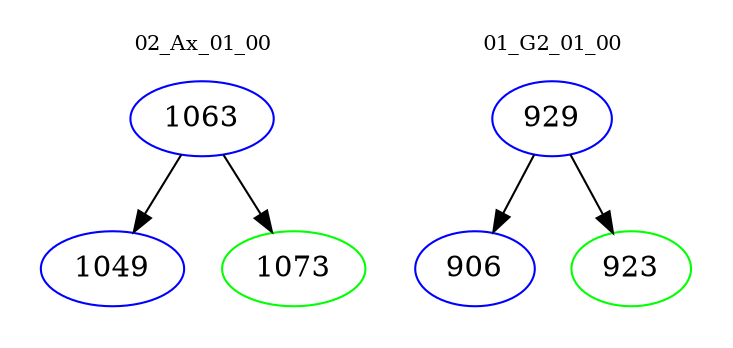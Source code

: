 digraph{
subgraph cluster_0 {
color = white
label = "02_Ax_01_00";
fontsize=10;
T0_1063 [label="1063", color="blue"]
T0_1063 -> T0_1049 [color="black"]
T0_1049 [label="1049", color="blue"]
T0_1063 -> T0_1073 [color="black"]
T0_1073 [label="1073", color="green"]
}
subgraph cluster_1 {
color = white
label = "01_G2_01_00";
fontsize=10;
T1_929 [label="929", color="blue"]
T1_929 -> T1_906 [color="black"]
T1_906 [label="906", color="blue"]
T1_929 -> T1_923 [color="black"]
T1_923 [label="923", color="green"]
}
}
